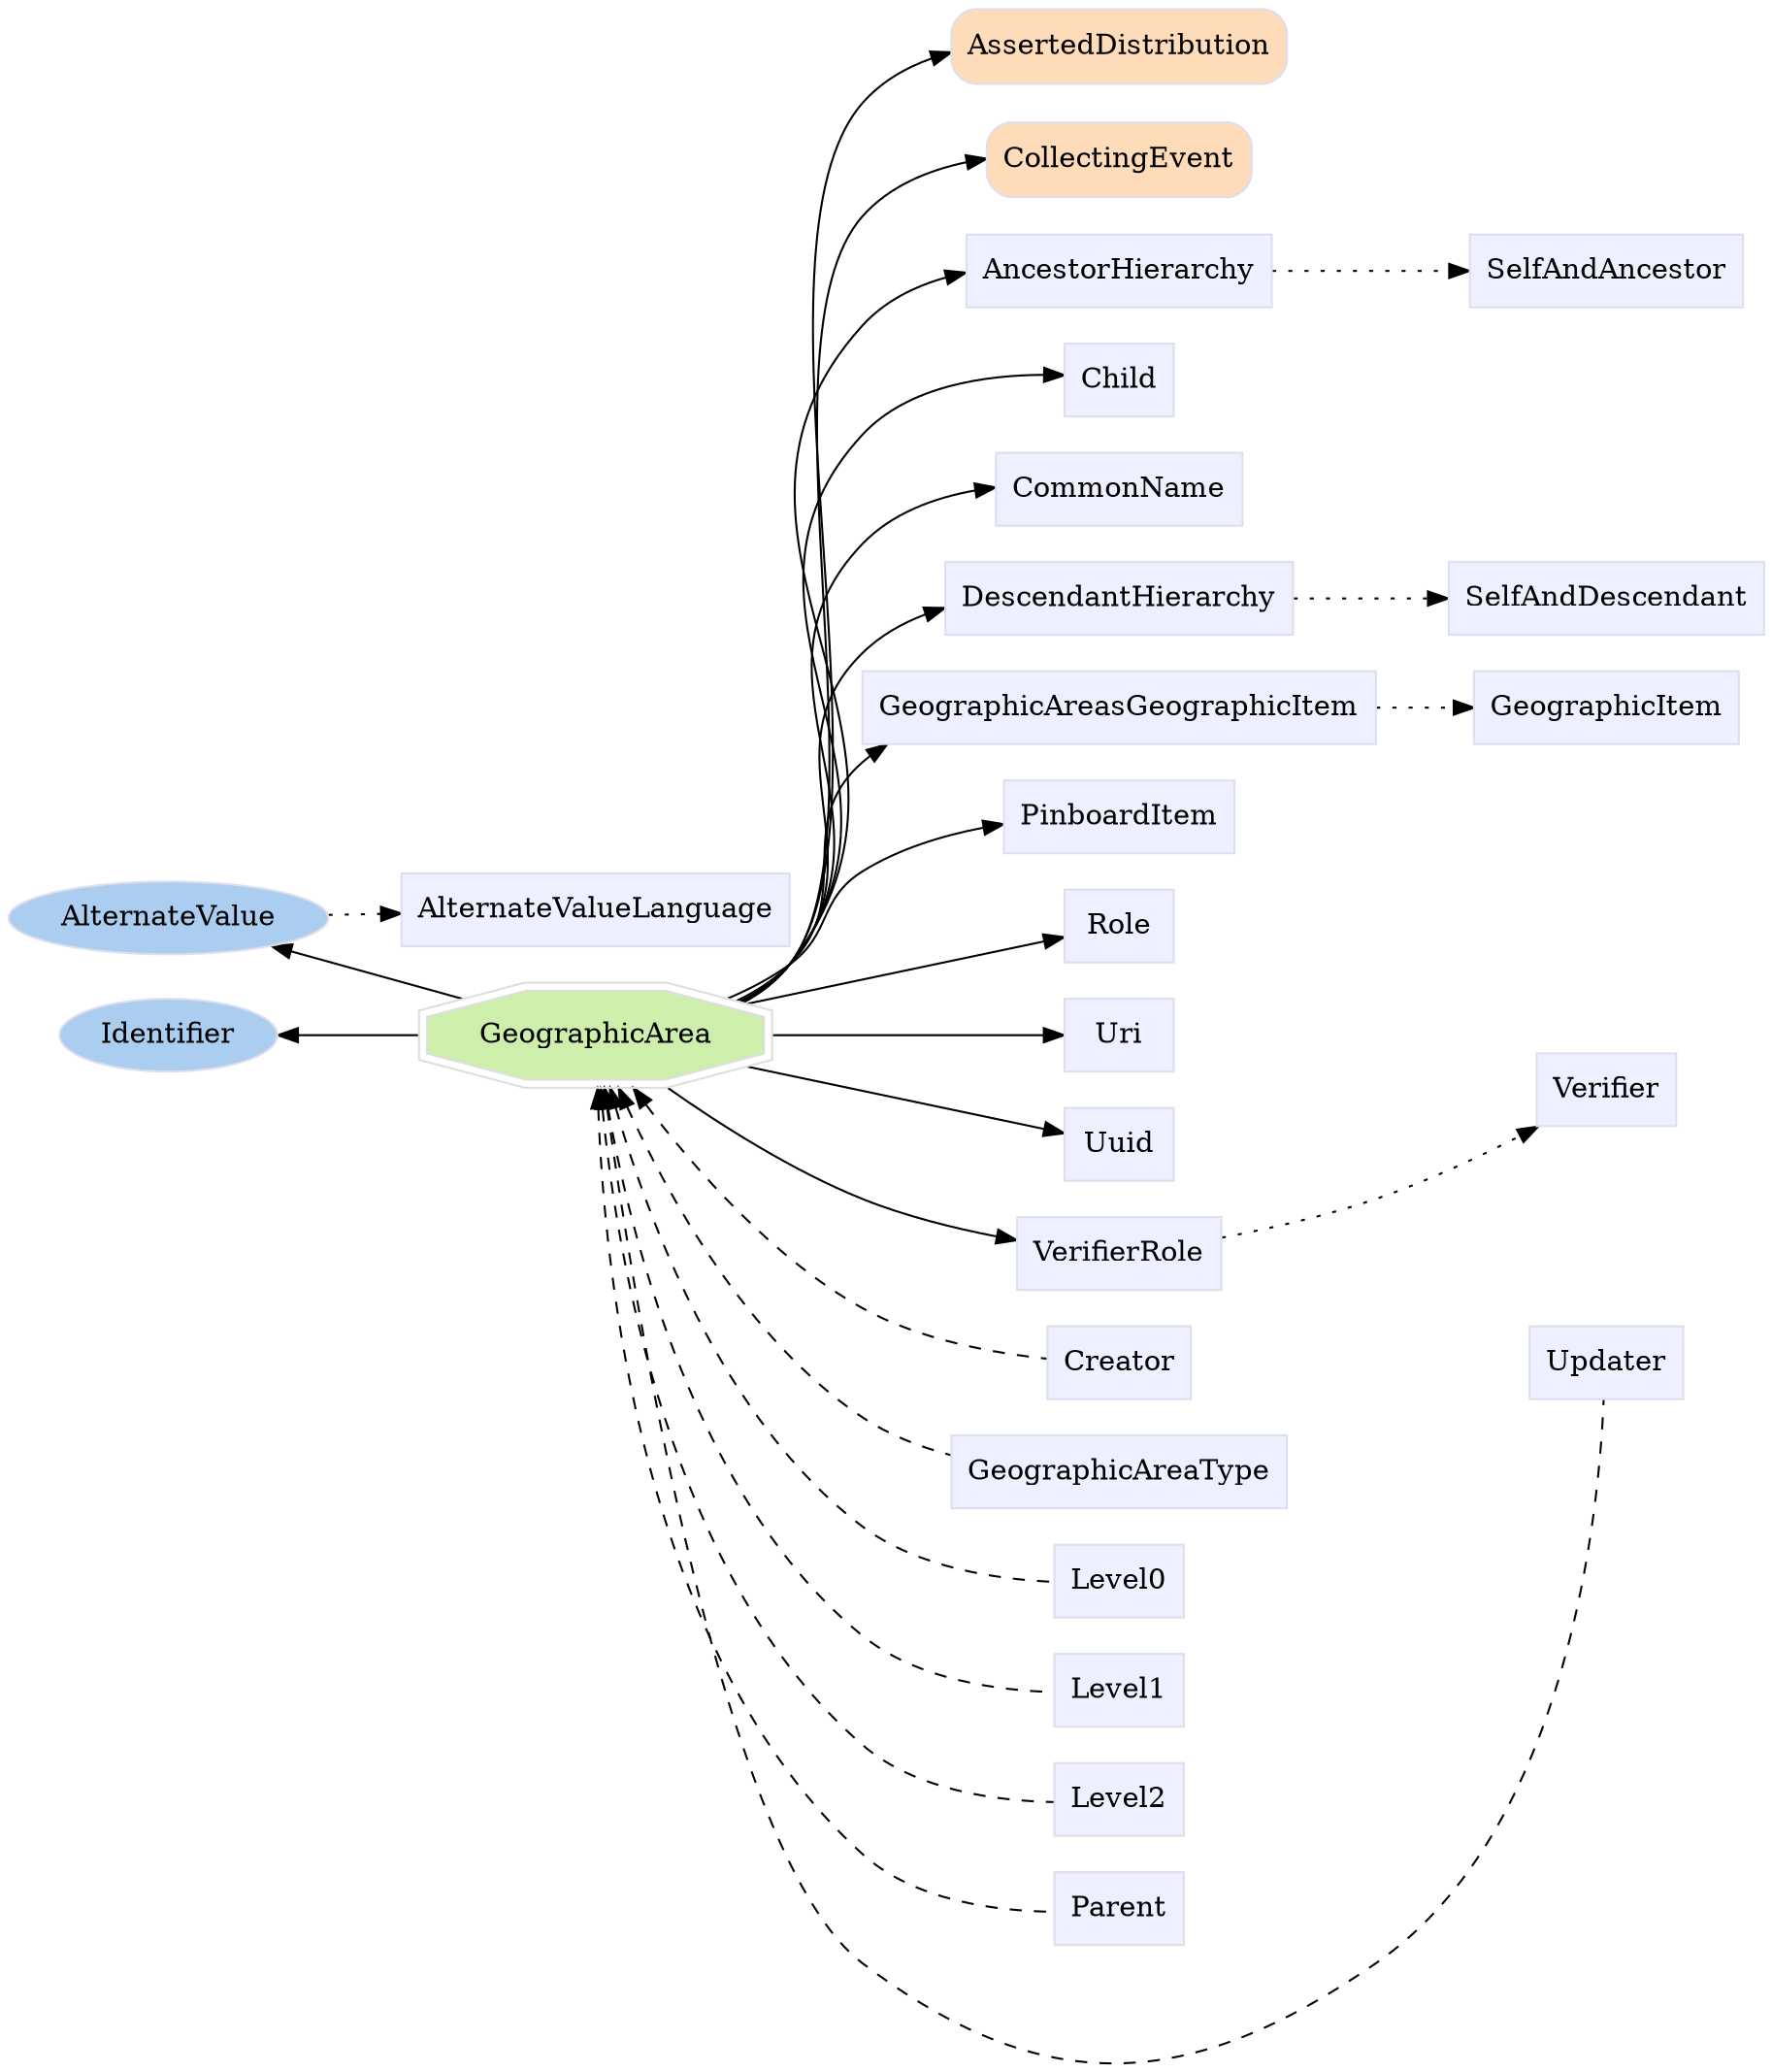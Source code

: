 digraph GeographicArea {
	graph [bb="0,0,726.87,1005.4",
		label="",
		outputorder=edgesfirst,
		rankdir=LR
	];
	node [label="\N"];
	subgraph annotator_cluster {
		graph [rank=min];
		AlternateValue	[color="#dddeee",
			fillcolor="#abcdef",
			group=annotator,
			height=0.5,
			href="/develop/Data/models.html#alternate-value",
			label=AlternateValue,
			pos="66.194,554.91",
			shape=oval,
			style=filled,
			target=_top,
			width=1.8387];
		Identifier	[color="#dddeee",
			fillcolor="#abcdef",
			group=annotator,
			height=0.5,
			href="/develop/Data/models.html#identifier",
			label=Identifier,
			pos="66.194,498.91",
			shape=oval,
			style=filled,
			target=_top,
			width=1.2558];
	}
	subgraph core {
		AssertedDistribution	[color="#dddeee",
			fillcolor="#fedcba",
			group=core,
			height=0.51389,
			href="/develop/Data/models.html#asserted-distribution",
			label=AssertedDistribution,
			pos="467.37,986.91",
			shape=Mrecord,
			style=filled,
			target=_top,
			width=1.7847];
		CollectingEvent	[color="#dddeee",
			fillcolor="#fedcba",
			group=core,
			height=0.51389,
			href="/develop/Data/models.html#collecting-event",
			label=CollectingEvent,
			pos="467.37,931.91",
			shape=Mrecord,
			style=filled,
			target=_top,
			width=1.441];
	}
	subgraph supporting {
		GeographicArea	[color="#dedede",
			fillcolor="#cdefab",
			group=target,
			height=0.61111,
			href="/develop/Data/models.html#geographic-area",
			label=GeographicArea,
			pos="250.13,498.91",
			shape=doubleoctagon,
			style=filled,
			target=_top,
			width=2.2706];
		AlternateValueLanguage	[color="#dddeee",
			fillcolor="#eeefff",
			group=supporting,
			height=0.5,
			href="/develop/Data/models.html#alternate-value-language",
			label=AlternateValueLanguage,
			pos="250.13,556.91",
			shape=box,
			style=filled,
			target=_top,
			width=2.0868];
		AncestorHierarchy	[color="#dddeee",
			fillcolor="#eeefff",
			group=supporting,
			height=0.5,
			href="/develop/Data/models.html#ancestor-hierarchy",
			label=AncestorHierarchy,
			pos="467.37,876.91",
			shape=box,
			style=filled,
			target=_top,
			width=1.6493];
		Child	[color="#dddeee",
			fillcolor="#eeefff",
			group=supporting,
			height=0.5,
			href="/develop/Data/models.html#child",
			label=Child,
			pos="467.37,822.91",
			shape=box,
			style=filled,
			target=_top,
			width=0.75];
		CommonName	[color="#dddeee",
			fillcolor="#eeefff",
			group=supporting,
			height=0.5,
			href="/develop/Data/models.html#common-name",
			label=CommonName,
			pos="467.37,768.91",
			shape=box,
			style=filled,
			target=_top,
			width=1.3993];
		DescendantHierarchy	[color="#dddeee",
			fillcolor="#eeefff",
			group=supporting,
			height=0.5,
			href="/develop/Data/models.html#descendant-hierarchy",
			label=DescendantHierarchy,
			pos="467.37,714.91",
			shape=box,
			style=filled,
			target=_top,
			width=1.8472];
		GeographicAreasGeographicItem	[color="#dddeee",
			fillcolor="#eeefff",
			group=supporting,
			height=0.5,
			href="/develop/Data/models.html#geographic-areas-geographic-item",
			label=GeographicAreasGeographicItem,
			pos="467.37,660.91",
			shape=box,
			style=filled,
			target=_top,
			width=2.7639];
		GeographicItem	[color="#dddeee",
			fillcolor="#eeefff",
			group=supporting,
			height=0.5,
			href="/develop/Data/models.html#geographic-item",
			label=GeographicItem,
			pos="664.87,660.91",
			shape=box,
			style=filled,
			target=_top,
			width=1.4514];
		PinboardItem	[color="#dddeee",
			fillcolor="#eeefff",
			group=supporting,
			height=0.5,
			href="/develop/Data/models.html#pinboard-item",
			label=PinboardItem,
			pos="467.37,606.91",
			shape=box,
			style=filled,
			target=_top,
			width=1.2535];
		Role	[color="#dddeee",
			fillcolor="#eeefff",
			group=supporting,
			height=0.5,
			href="/develop/Data/models.html#role",
			label=Role,
			pos="467.37,552.91",
			shape=box,
			style=filled,
			target=_top,
			width=0.75];
		SelfAndAncestor	[color="#dddeee",
			fillcolor="#eeefff",
			group=supporting,
			height=0.5,
			href="/develop/Data/models.html#self-and-ancestor",
			label=SelfAndAncestor,
			pos="664.87,876.91",
			shape=box,
			style=filled,
			target=_top,
			width=1.5243];
		SelfAndDescendant	[color="#dddeee",
			fillcolor="#eeefff",
			group=supporting,
			height=0.5,
			href="/develop/Data/models.html#self-and-descendant",
			label=SelfAndDescendant,
			pos="664.87,714.91",
			shape=box,
			style=filled,
			target=_top,
			width=1.7222];
		Uri	[color="#dddeee",
			fillcolor="#eeefff",
			group=supporting,
			height=0.5,
			href="/develop/Data/models.html#uri",
			label=Uri,
			pos="467.37,498.91",
			shape=box,
			style=filled,
			target=_top,
			width=0.75];
		Uuid	[color="#dddeee",
			fillcolor="#eeefff",
			group=supporting,
			height=0.5,
			href="/develop/Data/models.html#uuid",
			label=Uuid,
			pos="467.37,444.91",
			shape=box,
			style=filled,
			target=_top,
			width=0.75];
		VerifierRole	[color="#dddeee",
			fillcolor="#eeefff",
			group=supporting,
			height=0.5,
			href="/develop/Data/models.html#verifier-role",
			label=VerifierRole,
			pos="467.37,390.91",
			shape=box,
			style=filled,
			target=_top,
			width=1.1493];
		Verifier	[color="#dddeee",
			fillcolor="#eeefff",
			group=supporting,
			height=0.5,
			href="/develop/Data/models.html#verifier",
			label=Verifier,
			pos="664.87,471.91",
			shape=box,
			style=filled,
			target=_top,
			width=0.79514];
		Creator	[color="#dddeee",
			fillcolor="#eeefff",
			group=supporting,
			height=0.5,
			href="/develop/Data/models.html#creator",
			label=Creator,
			pos="467.37,336.91",
			shape=box,
			style=filled,
			target=_top,
			width=0.78472];
		GeographicAreaType	[color="#dddeee",
			fillcolor="#eeefff",
			group=supporting,
			height=0.5,
			href="/develop/Data/models.html#geographic-area-type",
			label=GeographicAreaType,
			pos="467.37,282.91",
			shape=box,
			style=filled,
			target=_top,
			width=1.8472];
		Level0	[color="#dddeee",
			fillcolor="#eeefff",
			group=supporting,
			height=0.5,
			href="/develop/Data/models.html#level0",
			label=Level0,
			pos="467.37,228.91",
			shape=box,
			style=filled,
			target=_top,
			width=0.75];
		Level1	[color="#dddeee",
			fillcolor="#eeefff",
			group=supporting,
			height=0.5,
			href="/develop/Data/models.html#level1",
			label=Level1,
			pos="467.37,174.91",
			shape=box,
			style=filled,
			target=_top,
			width=0.75];
		Level2	[color="#dddeee",
			fillcolor="#eeefff",
			group=supporting,
			height=0.5,
			href="/develop/Data/models.html#level2",
			label=Level2,
			pos="467.37,120.91",
			shape=box,
			style=filled,
			target=_top,
			width=0.75];
		Parent	[color="#dddeee",
			fillcolor="#eeefff",
			group=supporting,
			height=0.5,
			href="/develop/Data/models.html#parent",
			label=Parent,
			pos="467.37,66.906",
			shape=box,
			style=filled,
			target=_top,
			width=0.75];
		Updater	[color="#dddeee",
			fillcolor="#eeefff",
			group=supporting,
			height=0.5,
			href="/develop/Data/models.html#updater",
			label=Updater,
			pos="664.87,336.91",
			shape=box,
			style=filled,
			target=_top,
			width=0.82639];
	}
	AlternateValue -> AlternateValueLanguage	[pos="e,174.71,556.09 132.62,555.63 142.64,555.74 153.12,555.85 163.5,555.96",
		style=dotted];
	GeographicArea -> AlternateValue	[pos="e,111.24,541.35 194.09,515.85 171.29,522.87 144.89,530.99 122.1,538"];
	GeographicArea -> Identifier	[pos="e,111.7,498.91 168.16,498.91 152.85,498.91 137.16,498.91 122.85,498.91"];
	GeographicArea -> AssertedDistribution	[pos="e,402.81,981.4 313.52,514.24 320.6,518.29 327,523.42 331.87,529.91 389.43,606.6 306.58,886.16 367.87,959.91 374.33,967.68 382.81,\
973.34 392.07,977.42"];
	GeographicArea -> CollectingEvent	[pos="e,415.18,928.87 313.44,514.29 320.53,518.34 326.96,523.45 331.87,529.91 382.41,596.37 314.41,839.77 367.87,903.91 377.08,914.95 \
390.3,921.81 404.08,926.03"];
	GeographicArea -> AncestorHierarchy	[pos="e,407.63,872.54 312.95,514.14 320.21,518.22 326.82,523.37 331.87,529.91 419.41,643.13 274.84,741.15 367.87,849.91 375.51,858.84 \
385.81,864.96 396.86,869.12"];
	GeographicArea -> Child	[pos="e,440.04,823.23 312.81,514.25 320.1,518.31 326.75,523.43 331.87,529.91 405.89,623.46 289.31,706.13 367.87,795.91 382.88,813.05 407.63,\
819.79 428.57,822.24"];
	GeographicArea -> CommonName	[pos="e,416.52,766.11 312.61,514.41 319.93,518.44 326.64,523.52 331.87,529.91 392.43,603.84 303.73,671.06 367.87,741.91 377.73,752.8 391.53,\
759.47 405.69,763.51"];
	GeographicArea -> DescendantHierarchy	[pos="e,400.55,707.4 311.89,514.47 319.4,518.49 326.36,523.55 331.87,529.91 379.04,584.33 318.06,635.88 367.87,687.91 374.08,694.39 381.68,\
699.37 389.89,703.18"];
	GeographicArea -> GeographicAreasGeographicItem	[pos="e,379.32,642.6 310.86,514.83 318.62,518.8 325.92,523.75 331.87,529.91 365.88,565.06 332.17,600.47 367.87,633.91 368.64,634.62 369.42,\
635.32 370.21,636"];
	GeographicArea -> PinboardItem	[pos="e,421.94,601.33 307.25,515.54 315.96,519.47 324.5,524.22 331.87,529.91 353.56,546.62 345.38,564.28 367.87,579.91 380.52,588.69 395.92,\
594.63 410.76,598.63"];
	GeographicArea -> Role	[pos="e,440.05,546.3 312.81,514.38 350.32,523.79 396.99,535.5 428.97,543.52"];
	GeographicArea -> Uri	[pos="e,440,498.91 332.2,498.91 365.27,498.91 401.9,498.91 428.53,498.91"];
	GeographicArea -> Uuid	[pos="e,440.05,451.51 312.81,483.43 350.32,474.02 396.99,462.31 428.97,454.29"];
	GeographicArea -> VerifierRole	[pos="e,425.5,398.83 277.81,476.44 300.49,458.35 334.57,433.46 367.87,417.91 382.48,411.08 399.14,405.7 414.54,401.59"];
	GeographicArea -> Creator	[dir=back,
		pos="s,264.37,476.63 270.49,467.18 290.94,436.31 326.01,390.31 367.87,363.91 389.47,350.29 417.93,343.44 438.71,340.07",
		style=dashed];
	GeographicArea -> GeographicAreaType	[dir=back,
		pos="s,258.71,476.45 262.73,465.83 279.36,423.33 314.02,350.21 367.87,309.91 377.45,302.73 388.83,297.47 400.39,293.6",
		style=dashed];
	GeographicArea -> Level0	[dir=back,
		pos="s,255.35,476.64 257.84,465.61 270.18,413.07 301.55,311.23 367.87,255.91 388.29,238.87 418.6,232.53 440.2,230.2",
		style=dashed];
	GeographicArea -> Level1	[dir=back,
		pos="s,253.22,476.47 254.63,465.11 262.84,403.49 289.05,272.72 367.87,201.91 387.79,184.01 418.48,177.83 440.3,175.78",
		style=dashed];
	GeographicArea -> Level2	[dir=back,
		pos="s,251.66,476.65 252.24,465.54 256.4,396.04 276,234.98 367.87,147.91 387.3,129.49 418.08,123.4 440.06,121.51",
		style=dashed];
	GeographicArea -> Parent	[dir=back,
		pos="s,250.5,476.78 250.48,465.43 250.89,388.42 263.07,197.35 367.87,93.906 387.05,74.973 418.18,69.005 440.31,67.28",
		style=dashed];
	GeographicArea -> Updater	[dir=back,
		pos="s,253.26,476.67 254.44,465.26 264.73,368.49 299.63,92.964 367.87,39.906 437.69,-14.382 495.28,-12.026 566.87,39.906 659.3,106.95 \
665.31,264.55 664.53,318.45",
		style=dashed];
	AncestorHierarchy -> SelfAndAncestor	[pos="e,609.6,876.91 527.03,876.91 549.45,876.91 575.15,876.91 598.18,876.91",
		style=dotted];
	DescendantHierarchy -> SelfAndDescendant	[pos="e,602.53,714.91 534.29,714.91 552.55,714.91 572.49,714.91 591.12,714.91",
		style=dotted];
	GeographicAreasGeographicItem -> GeographicItem	[pos="e,612.18,660.91 567.27,660.91 578.67,660.91 590.06,660.91 600.8,660.91",
		style=dotted];
	Role -> Verifier	[pos="e,635.91,489.84 494.86,547.47 515.02,542.9 543.23,535.56 566.87,525.91 587.16,517.62 608.55,506.04 626.08,495.73",
		style=invis];
	VerifierRole -> Verifier	[pos="e,635.91,453.97 508.87,399.68 526.96,404.18 548.32,410.33 566.87,417.91 587.16,426.19 608.55,437.77 626.08,448.08",
		style=dotted];
	Creator -> Updater	[pos="e,634.82,336.91 495.97,336.91 529.26,336.91 585.49,336.91 623.62,336.91",
		style=invis];
}
